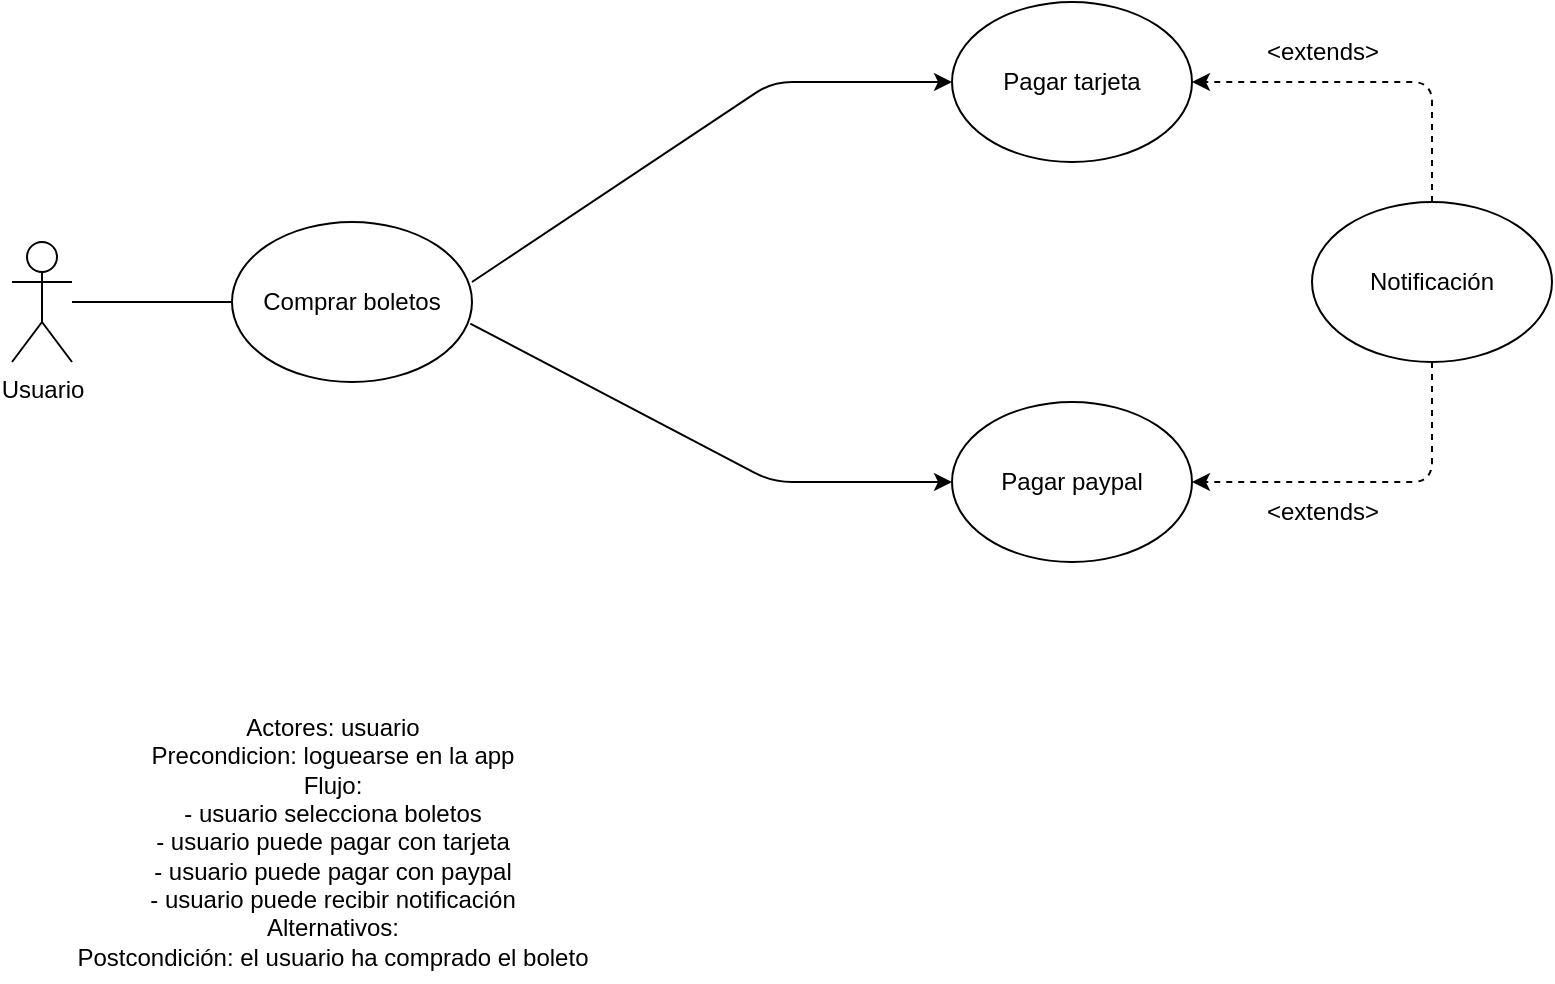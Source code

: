 <mxfile>
    <diagram id="m8o3vSJVWQuXk_rswTKv" name="Page-1">
        <mxGraphModel dx="832" dy="563" grid="1" gridSize="10" guides="1" tooltips="1" connect="1" arrows="1" fold="1" page="1" pageScale="1" pageWidth="2339" pageHeight="3300" math="0" shadow="0">
            <root>
                <mxCell id="0"/>
                <mxCell id="1" parent="0"/>
                <mxCell id="33" style="edgeStyle=none;html=1;entryX=0;entryY=0.5;entryDx=0;entryDy=0;startArrow=none;startFill=0;endArrow=none;endFill=0;" edge="1" parent="1" source="3" target="4">
                    <mxGeometry relative="1" as="geometry"/>
                </mxCell>
                <mxCell id="3" value="Usuario" style="shape=umlActor;verticalLabelPosition=bottom;verticalAlign=top;html=1;outlineConnect=0;" vertex="1" parent="1">
                    <mxGeometry x="80" y="180" width="30" height="60" as="geometry"/>
                </mxCell>
                <mxCell id="4" value="Comprar boletos" style="ellipse;whiteSpace=wrap;html=1;" vertex="1" parent="1">
                    <mxGeometry x="190" y="170" width="120" height="80" as="geometry"/>
                </mxCell>
                <mxCell id="22" style="edgeStyle=none;html=1;entryX=0;entryY=0.5;entryDx=0;entryDy=0;startArrow=none;startFill=0;endArrow=classic;endFill=1;" edge="1" parent="1" target="17">
                    <mxGeometry relative="1" as="geometry">
                        <mxPoint x="310" y="200" as="sourcePoint"/>
                        <Array as="points">
                            <mxPoint x="460" y="100"/>
                        </Array>
                    </mxGeometry>
                </mxCell>
                <mxCell id="24" style="edgeStyle=none;html=1;exitX=0.993;exitY=0.635;exitDx=0;exitDy=0;entryX=0;entryY=0.5;entryDx=0;entryDy=0;startArrow=none;startFill=0;endArrow=classic;endFill=1;exitPerimeter=0;" edge="1" parent="1" source="4" target="23">
                    <mxGeometry relative="1" as="geometry">
                        <mxPoint x="460" y="250" as="sourcePoint"/>
                        <Array as="points">
                            <mxPoint x="460" y="300"/>
                        </Array>
                    </mxGeometry>
                </mxCell>
                <mxCell id="17" value="Pagar tarjeta" style="ellipse;whiteSpace=wrap;html=1;" vertex="1" parent="1">
                    <mxGeometry x="550" y="60" width="120" height="80" as="geometry"/>
                </mxCell>
                <mxCell id="23" value="Pagar paypal" style="ellipse;whiteSpace=wrap;html=1;" vertex="1" parent="1">
                    <mxGeometry x="550" y="260" width="120" height="80" as="geometry"/>
                </mxCell>
                <mxCell id="26" style="edgeStyle=none;html=1;entryX=1;entryY=0.5;entryDx=0;entryDy=0;startArrow=none;startFill=0;endArrow=classic;endFill=1;dashed=1;" edge="1" parent="1" source="25" target="17">
                    <mxGeometry relative="1" as="geometry">
                        <Array as="points">
                            <mxPoint x="790" y="100"/>
                        </Array>
                    </mxGeometry>
                </mxCell>
                <mxCell id="27" style="edgeStyle=none;html=1;entryX=1;entryY=0.5;entryDx=0;entryDy=0;startArrow=none;startFill=0;endArrow=classic;endFill=1;dashed=1;" edge="1" parent="1" source="25" target="23">
                    <mxGeometry relative="1" as="geometry">
                        <Array as="points">
                            <mxPoint x="790" y="300"/>
                        </Array>
                    </mxGeometry>
                </mxCell>
                <mxCell id="25" value="Notificación" style="ellipse;whiteSpace=wrap;html=1;" vertex="1" parent="1">
                    <mxGeometry x="730" y="160" width="120" height="80" as="geometry"/>
                </mxCell>
                <mxCell id="28" value="&amp;lt;extends&amp;gt;" style="text;html=1;align=center;verticalAlign=middle;resizable=0;points=[];autosize=1;strokeColor=none;fillColor=none;" vertex="1" parent="1">
                    <mxGeometry x="695" y="70" width="80" height="30" as="geometry"/>
                </mxCell>
                <mxCell id="29" value="&amp;lt;extends&amp;gt;" style="text;html=1;align=center;verticalAlign=middle;resizable=0;points=[];autosize=1;strokeColor=none;fillColor=none;" vertex="1" parent="1">
                    <mxGeometry x="695" y="300" width="80" height="30" as="geometry"/>
                </mxCell>
                <mxCell id="34" value="Actores: usuario&lt;br&gt;Precondicion: loguearse en la app&lt;br&gt;Flujo:&lt;br&gt;- usuario selecciona boletos&lt;br&gt;- usuario puede pagar con tarjeta&lt;br&gt;- usuario puede pagar con paypal&lt;br&gt;- usuario puede recibir notificación&lt;br&gt;Alternativos:&lt;br&gt;Postcondición: el usuario ha comprado el boleto" style="text;html=1;align=center;verticalAlign=middle;resizable=0;points=[];autosize=1;strokeColor=none;fillColor=none;" vertex="1" parent="1">
                    <mxGeometry x="100" y="410" width="280" height="140" as="geometry"/>
                </mxCell>
            </root>
        </mxGraphModel>
    </diagram>
</mxfile>